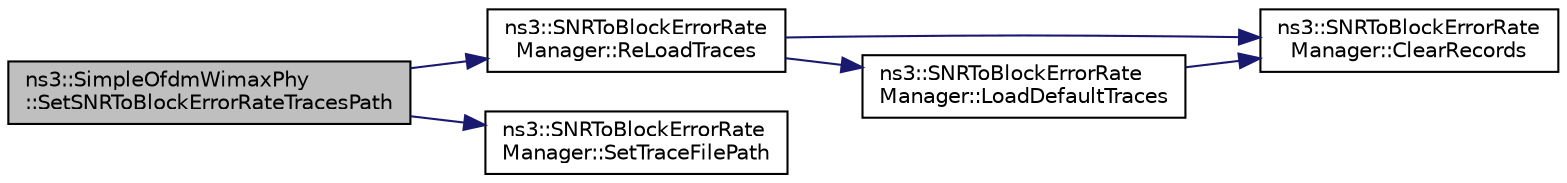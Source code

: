 digraph "ns3::SimpleOfdmWimaxPhy::SetSNRToBlockErrorRateTracesPath"
{
 // LATEX_PDF_SIZE
  edge [fontname="Helvetica",fontsize="10",labelfontname="Helvetica",labelfontsize="10"];
  node [fontname="Helvetica",fontsize="10",shape=record];
  rankdir="LR";
  Node1 [label="ns3::SimpleOfdmWimaxPhy\l::SetSNRToBlockErrorRateTracesPath",height=0.2,width=0.4,color="black", fillcolor="grey75", style="filled", fontcolor="black",tooltip="Set the path of the repository containing the traces."];
  Node1 -> Node2 [color="midnightblue",fontsize="10",style="solid",fontname="Helvetica"];
  Node2 [label="ns3::SNRToBlockErrorRate\lManager::ReLoadTraces",height=0.2,width=0.4,color="black", fillcolor="white", style="filled",URL="$classns3_1_1_s_n_r_to_block_error_rate_manager.html#a65363890767d423f9f97f9e9b038dda4",tooltip="Reloads the trace."];
  Node2 -> Node3 [color="midnightblue",fontsize="10",style="solid",fontname="Helvetica"];
  Node3 [label="ns3::SNRToBlockErrorRate\lManager::ClearRecords",height=0.2,width=0.4,color="black", fillcolor="white", style="filled",URL="$classns3_1_1_s_n_r_to_block_error_rate_manager.html#a164e69eaafc229e1f98a80175481e101",tooltip="Clear records function."];
  Node2 -> Node4 [color="midnightblue",fontsize="10",style="solid",fontname="Helvetica"];
  Node4 [label="ns3::SNRToBlockErrorRate\lManager::LoadDefaultTraces",height=0.2,width=0.4,color="black", fillcolor="white", style="filled",URL="$classns3_1_1_s_n_r_to_block_error_rate_manager.html#a50f8ba371742a7d083b1092ea85b51c1",tooltip="Loads the default traces from default-traces.h file."];
  Node4 -> Node3 [color="midnightblue",fontsize="10",style="solid",fontname="Helvetica"];
  Node1 -> Node5 [color="midnightblue",fontsize="10",style="solid",fontname="Helvetica"];
  Node5 [label="ns3::SNRToBlockErrorRate\lManager::SetTraceFilePath",height=0.2,width=0.4,color="black", fillcolor="white", style="filled",URL="$classns3_1_1_s_n_r_to_block_error_rate_manager.html#ad7896854e5c122930da728e99f13a6a2",tooltip="Set the path of the repository containing the traces."];
}
